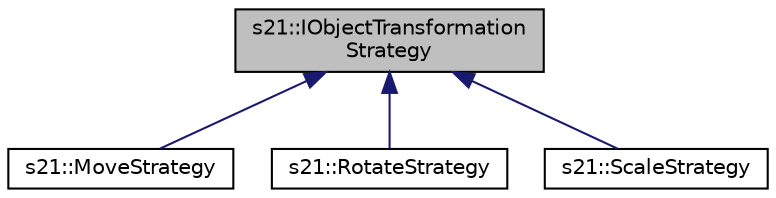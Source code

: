 digraph "s21::IObjectTransformationStrategy"
{
 // LATEX_PDF_SIZE
  edge [fontname="Helvetica",fontsize="10",labelfontname="Helvetica",labelfontsize="10"];
  node [fontname="Helvetica",fontsize="10",shape=record];
  Node1 [label="s21::IObjectTransformation\lStrategy",height=0.2,width=0.4,color="black", fillcolor="grey75", style="filled", fontcolor="black",tooltip="The IObjectTransformationStrategy class is an interface for object transformation strategies."];
  Node1 -> Node2 [dir="back",color="midnightblue",fontsize="10",style="solid",fontname="Helvetica"];
  Node2 [label="s21::MoveStrategy",height=0.2,width=0.4,color="black", fillcolor="white", style="filled",URL="$d7/dc6/classs21_1_1MoveStrategy.html",tooltip="The MoveStrategy class represents a strategy for moving an object."];
  Node1 -> Node3 [dir="back",color="midnightblue",fontsize="10",style="solid",fontname="Helvetica"];
  Node3 [label="s21::RotateStrategy",height=0.2,width=0.4,color="black", fillcolor="white", style="filled",URL="$df/d23/classs21_1_1RotateStrategy.html",tooltip="The RotateStrategy class represents a strategy for rotating an object."];
  Node1 -> Node4 [dir="back",color="midnightblue",fontsize="10",style="solid",fontname="Helvetica"];
  Node4 [label="s21::ScaleStrategy",height=0.2,width=0.4,color="black", fillcolor="white", style="filled",URL="$df/d71/classs21_1_1ScaleStrategy.html",tooltip="The ScaleStrategy class represents a strategy for scaling an object."];
}
